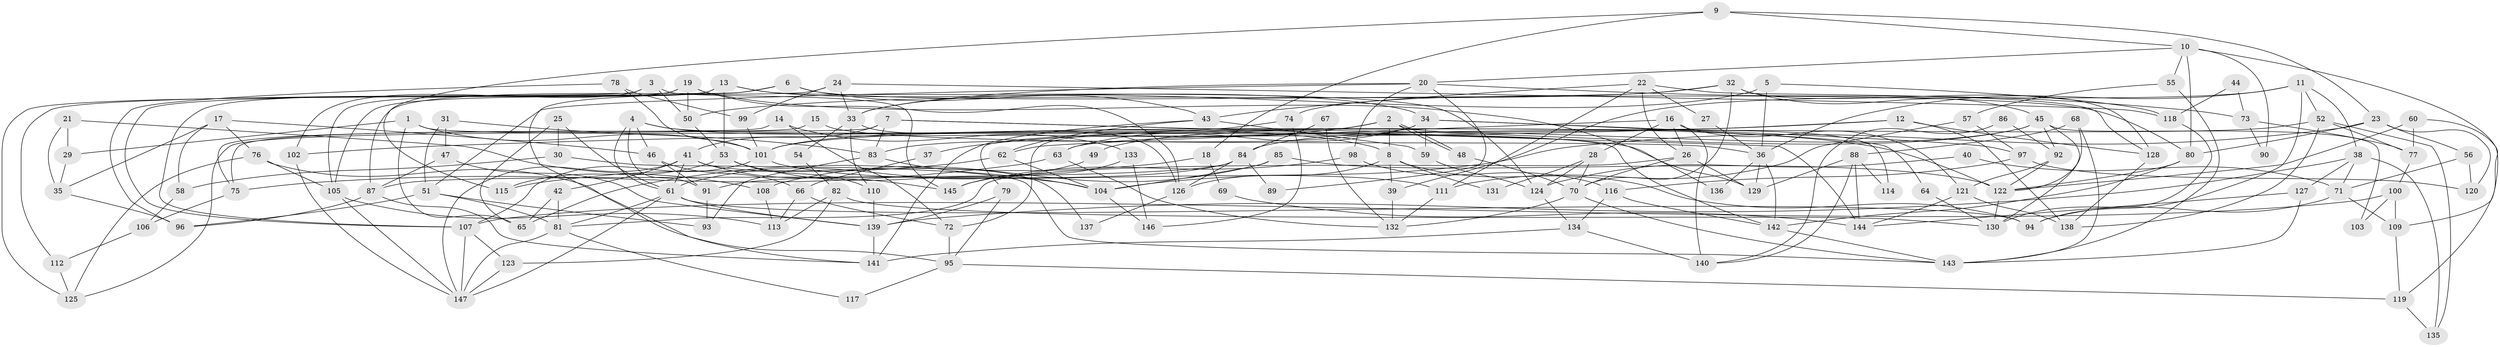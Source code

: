 // Generated by graph-tools (version 1.1) at 2025/11/02/27/25 16:11:22]
// undirected, 147 vertices, 294 edges
graph export_dot {
graph [start="1"]
  node [color=gray90,style=filled];
  1;
  2;
  3;
  4;
  5;
  6;
  7;
  8;
  9;
  10;
  11;
  12;
  13;
  14;
  15;
  16;
  17;
  18;
  19;
  20;
  21;
  22;
  23;
  24;
  25;
  26;
  27;
  28;
  29;
  30;
  31;
  32;
  33;
  34;
  35;
  36;
  37;
  38;
  39;
  40;
  41;
  42;
  43;
  44;
  45;
  46;
  47;
  48;
  49;
  50;
  51;
  52;
  53;
  54;
  55;
  56;
  57;
  58;
  59;
  60;
  61;
  62;
  63;
  64;
  65;
  66;
  67;
  68;
  69;
  70;
  71;
  72;
  73;
  74;
  75;
  76;
  77;
  78;
  79;
  80;
  81;
  82;
  83;
  84;
  85;
  86;
  87;
  88;
  89;
  90;
  91;
  92;
  93;
  94;
  95;
  96;
  97;
  98;
  99;
  100;
  101;
  102;
  103;
  104;
  105;
  106;
  107;
  108;
  109;
  110;
  111;
  112;
  113;
  114;
  115;
  116;
  117;
  118;
  119;
  120;
  121;
  122;
  123;
  124;
  125;
  126;
  127;
  128;
  129;
  130;
  131;
  132;
  133;
  134;
  135;
  136;
  137;
  138;
  139;
  140;
  141;
  142;
  143;
  144;
  145;
  146;
  147;
  1 -- 142;
  1 -- 65;
  1 -- 29;
  1 -- 101;
  2 -- 48;
  2 -- 48;
  2 -- 8;
  2 -- 37;
  2 -- 72;
  2 -- 79;
  2 -- 114;
  3 -- 107;
  3 -- 50;
  3 -- 102;
  3 -- 145;
  4 -- 61;
  4 -- 91;
  4 -- 8;
  4 -- 46;
  4 -- 129;
  5 -- 36;
  5 -- 33;
  5 -- 118;
  6 -- 43;
  6 -- 141;
  6 -- 80;
  6 -- 87;
  7 -- 83;
  7 -- 41;
  7 -- 75;
  7 -- 122;
  7 -- 144;
  8 -- 39;
  8 -- 94;
  8 -- 126;
  8 -- 131;
  9 -- 10;
  9 -- 115;
  9 -- 18;
  9 -- 23;
  10 -- 109;
  10 -- 80;
  10 -- 20;
  10 -- 55;
  10 -- 90;
  11 -- 52;
  11 -- 94;
  11 -- 36;
  11 -- 38;
  11 -- 39;
  12 -- 128;
  12 -- 102;
  12 -- 63;
  12 -- 138;
  13 -- 53;
  13 -- 124;
  13 -- 34;
  13 -- 105;
  13 -- 125;
  14 -- 75;
  14 -- 72;
  14 -- 133;
  15 -- 125;
  15 -- 36;
  16 -- 121;
  16 -- 62;
  16 -- 26;
  16 -- 28;
  16 -- 140;
  17 -- 46;
  17 -- 76;
  17 -- 35;
  17 -- 58;
  18 -- 65;
  18 -- 69;
  19 -- 50;
  19 -- 107;
  19 -- 105;
  19 -- 126;
  19 -- 136;
  20 -- 51;
  20 -- 33;
  20 -- 73;
  20 -- 89;
  20 -- 98;
  21 -- 29;
  21 -- 108;
  21 -- 35;
  22 -- 111;
  22 -- 26;
  22 -- 27;
  22 -- 43;
  22 -- 128;
  23 -- 80;
  23 -- 56;
  23 -- 104;
  23 -- 120;
  24 -- 33;
  24 -- 118;
  24 -- 99;
  24 -- 112;
  25 -- 61;
  25 -- 30;
  25 -- 65;
  26 -- 129;
  26 -- 70;
  26 -- 81;
  27 -- 36;
  28 -- 124;
  28 -- 70;
  28 -- 131;
  29 -- 35;
  30 -- 58;
  30 -- 143;
  31 -- 47;
  31 -- 51;
  31 -- 83;
  32 -- 70;
  32 -- 74;
  32 -- 45;
  32 -- 50;
  32 -- 128;
  33 -- 126;
  33 -- 54;
  33 -- 110;
  34 -- 97;
  34 -- 59;
  34 -- 63;
  34 -- 64;
  34 -- 83;
  35 -- 96;
  36 -- 129;
  36 -- 136;
  36 -- 142;
  37 -- 66;
  38 -- 127;
  38 -- 71;
  38 -- 135;
  38 -- 139;
  39 -- 132;
  40 -- 71;
  40 -- 124;
  41 -- 145;
  41 -- 61;
  41 -- 42;
  41 -- 137;
  41 -- 147;
  42 -- 81;
  42 -- 65;
  43 -- 141;
  43 -- 59;
  43 -- 62;
  44 -- 73;
  44 -- 118;
  45 -- 84;
  45 -- 49;
  45 -- 92;
  45 -- 103;
  45 -- 130;
  46 -- 66;
  46 -- 91;
  47 -- 87;
  47 -- 139;
  48 -- 70;
  49 -- 61;
  50 -- 53;
  51 -- 93;
  51 -- 81;
  51 -- 96;
  52 -- 101;
  52 -- 138;
  52 -- 77;
  52 -- 135;
  53 -- 110;
  53 -- 104;
  53 -- 115;
  54 -- 82;
  55 -- 143;
  55 -- 57;
  56 -- 71;
  56 -- 120;
  57 -- 111;
  57 -- 97;
  58 -- 106;
  59 -- 124;
  60 -- 77;
  60 -- 122;
  60 -- 119;
  61 -- 147;
  61 -- 81;
  61 -- 94;
  61 -- 139;
  62 -- 104;
  62 -- 115;
  63 -- 75;
  63 -- 132;
  64 -- 130;
  66 -- 113;
  66 -- 72;
  67 -- 84;
  67 -- 132;
  68 -- 88;
  68 -- 143;
  68 -- 122;
  69 -- 144;
  70 -- 132;
  70 -- 143;
  71 -- 94;
  71 -- 109;
  72 -- 95;
  73 -- 77;
  73 -- 90;
  74 -- 146;
  74 -- 101;
  75 -- 106;
  76 -- 95;
  76 -- 105;
  76 -- 125;
  77 -- 100;
  78 -- 96;
  78 -- 99;
  78 -- 101;
  79 -- 139;
  79 -- 95;
  80 -- 122;
  80 -- 142;
  81 -- 147;
  81 -- 117;
  82 -- 130;
  82 -- 123;
  82 -- 113;
  83 -- 93;
  83 -- 104;
  84 -- 126;
  84 -- 87;
  84 -- 89;
  84 -- 91;
  85 -- 122;
  85 -- 104;
  85 -- 108;
  86 -- 140;
  86 -- 92;
  87 -- 96;
  87 -- 141;
  88 -- 140;
  88 -- 144;
  88 -- 114;
  88 -- 129;
  91 -- 93;
  92 -- 122;
  92 -- 121;
  95 -- 119;
  95 -- 117;
  97 -- 120;
  97 -- 116;
  98 -- 116;
  98 -- 145;
  99 -- 101;
  100 -- 109;
  100 -- 107;
  100 -- 103;
  101 -- 107;
  101 -- 111;
  102 -- 147;
  104 -- 146;
  105 -- 113;
  105 -- 147;
  106 -- 112;
  107 -- 147;
  107 -- 123;
  108 -- 113;
  109 -- 119;
  110 -- 139;
  111 -- 132;
  112 -- 125;
  116 -- 142;
  116 -- 134;
  118 -- 130;
  119 -- 135;
  121 -- 138;
  121 -- 144;
  122 -- 130;
  123 -- 147;
  124 -- 134;
  126 -- 137;
  127 -- 143;
  127 -- 144;
  128 -- 138;
  133 -- 145;
  133 -- 146;
  134 -- 141;
  134 -- 140;
  139 -- 141;
  142 -- 143;
}
